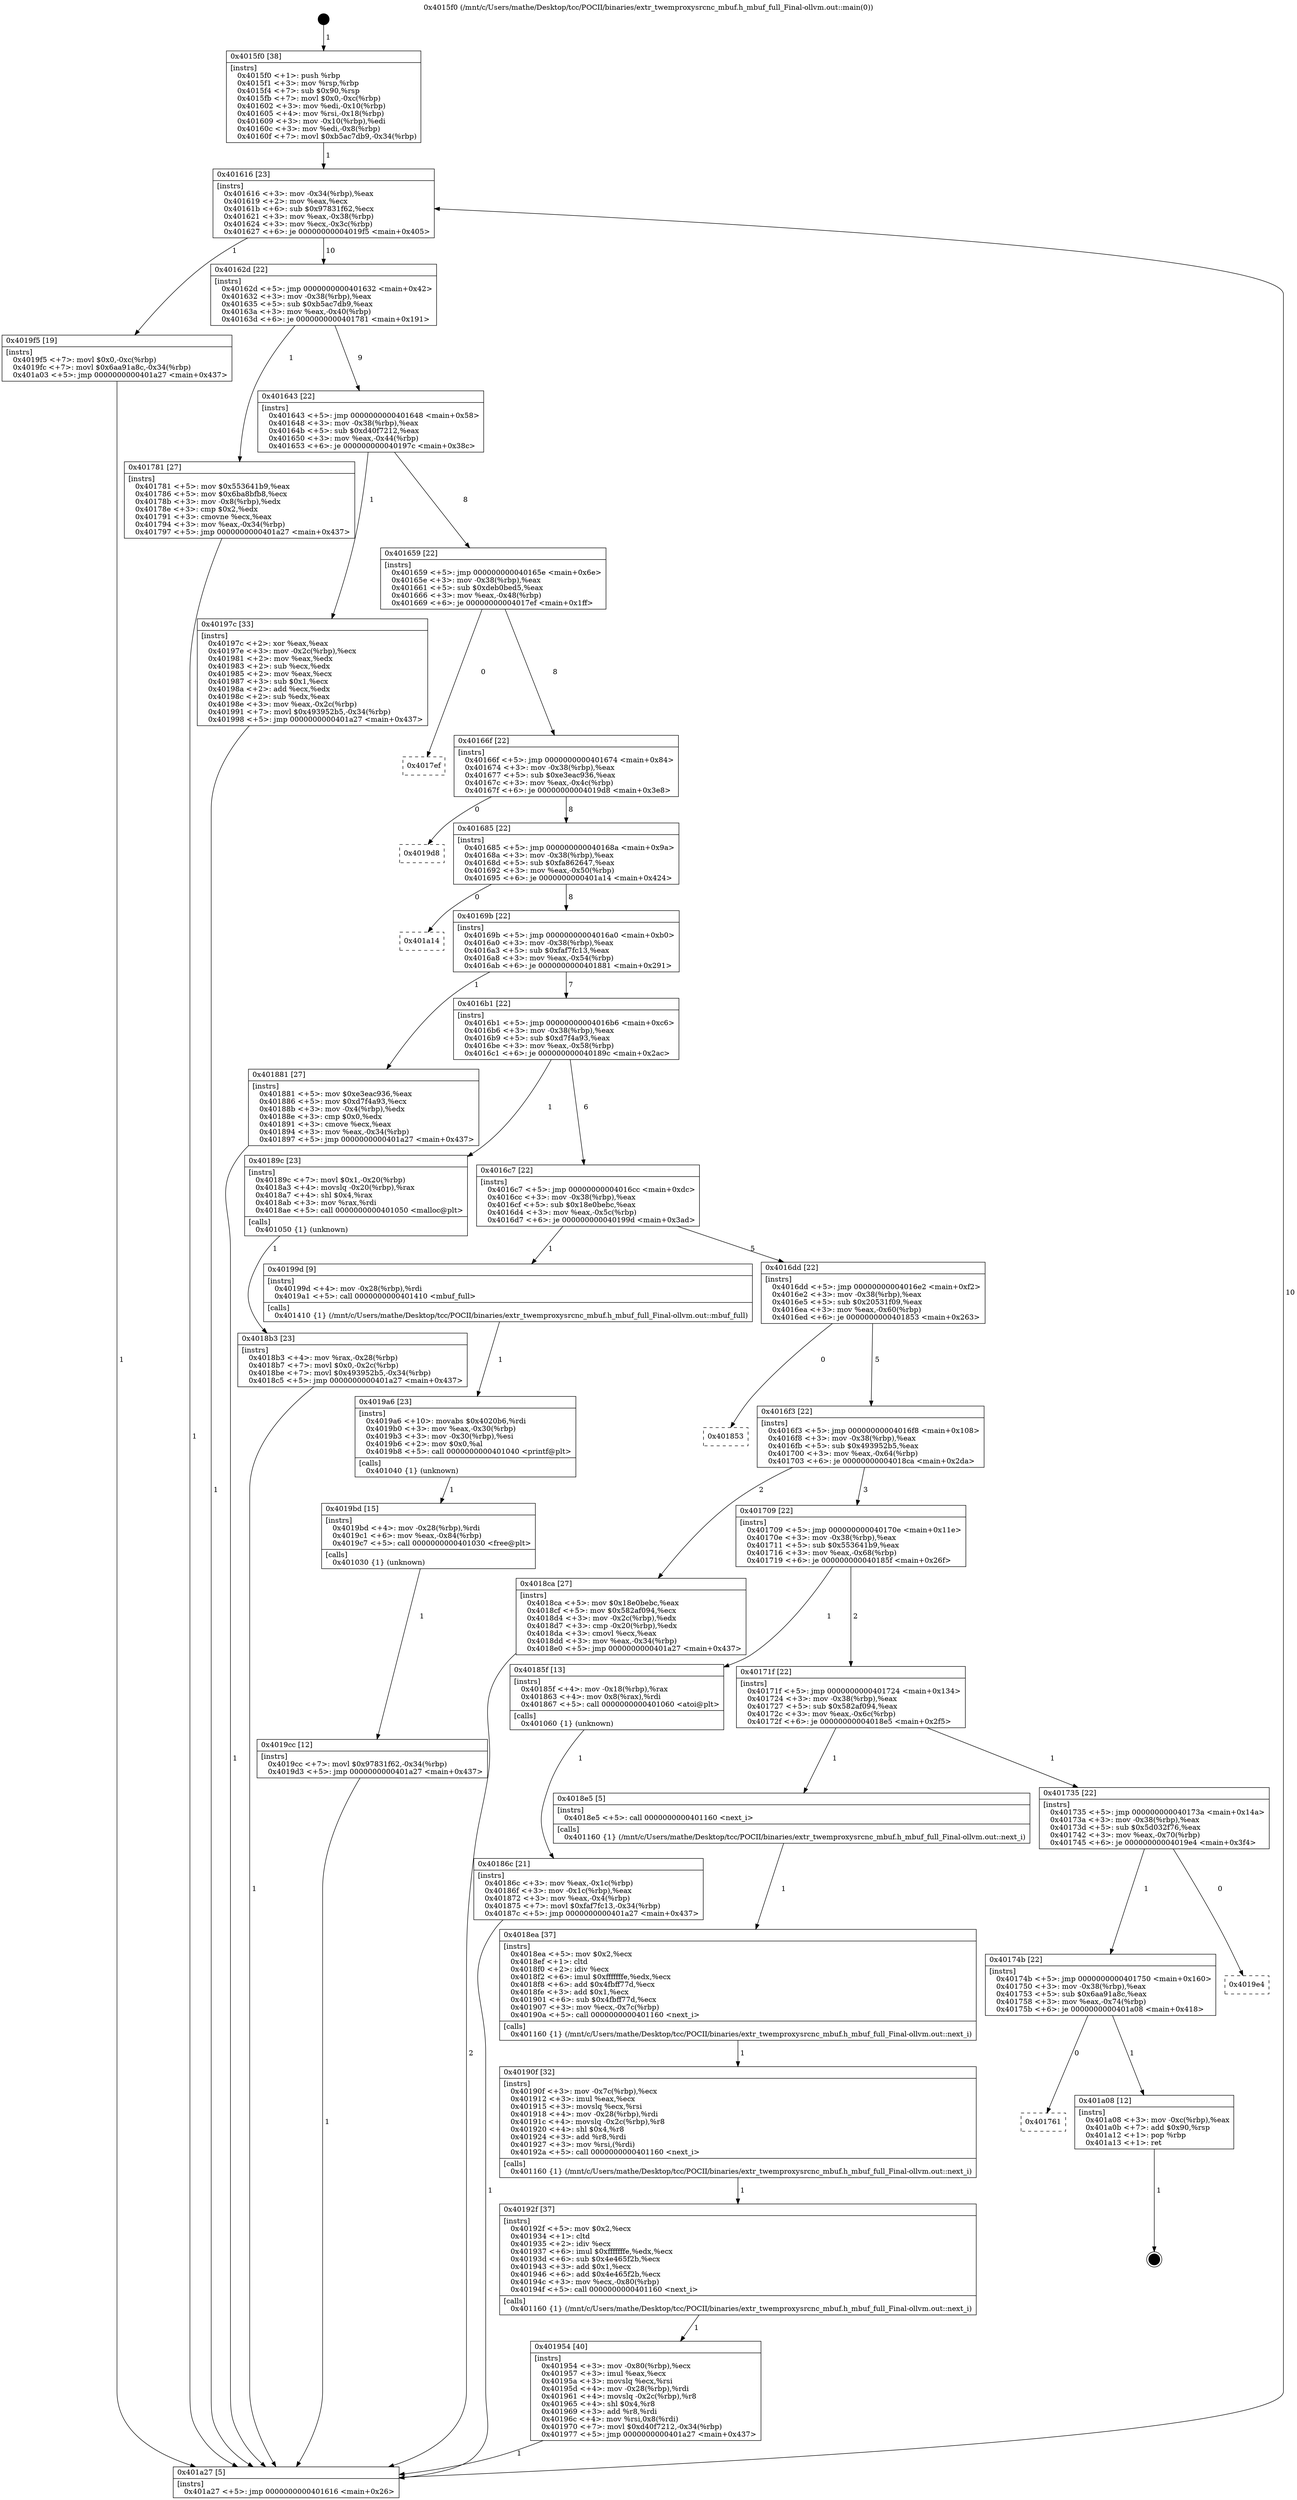 digraph "0x4015f0" {
  label = "0x4015f0 (/mnt/c/Users/mathe/Desktop/tcc/POCII/binaries/extr_twemproxysrcnc_mbuf.h_mbuf_full_Final-ollvm.out::main(0))"
  labelloc = "t"
  node[shape=record]

  Entry [label="",width=0.3,height=0.3,shape=circle,fillcolor=black,style=filled]
  "0x401616" [label="{
     0x401616 [23]\l
     | [instrs]\l
     &nbsp;&nbsp;0x401616 \<+3\>: mov -0x34(%rbp),%eax\l
     &nbsp;&nbsp;0x401619 \<+2\>: mov %eax,%ecx\l
     &nbsp;&nbsp;0x40161b \<+6\>: sub $0x97831f62,%ecx\l
     &nbsp;&nbsp;0x401621 \<+3\>: mov %eax,-0x38(%rbp)\l
     &nbsp;&nbsp;0x401624 \<+3\>: mov %ecx,-0x3c(%rbp)\l
     &nbsp;&nbsp;0x401627 \<+6\>: je 00000000004019f5 \<main+0x405\>\l
  }"]
  "0x4019f5" [label="{
     0x4019f5 [19]\l
     | [instrs]\l
     &nbsp;&nbsp;0x4019f5 \<+7\>: movl $0x0,-0xc(%rbp)\l
     &nbsp;&nbsp;0x4019fc \<+7\>: movl $0x6aa91a8c,-0x34(%rbp)\l
     &nbsp;&nbsp;0x401a03 \<+5\>: jmp 0000000000401a27 \<main+0x437\>\l
  }"]
  "0x40162d" [label="{
     0x40162d [22]\l
     | [instrs]\l
     &nbsp;&nbsp;0x40162d \<+5\>: jmp 0000000000401632 \<main+0x42\>\l
     &nbsp;&nbsp;0x401632 \<+3\>: mov -0x38(%rbp),%eax\l
     &nbsp;&nbsp;0x401635 \<+5\>: sub $0xb5ac7db9,%eax\l
     &nbsp;&nbsp;0x40163a \<+3\>: mov %eax,-0x40(%rbp)\l
     &nbsp;&nbsp;0x40163d \<+6\>: je 0000000000401781 \<main+0x191\>\l
  }"]
  Exit [label="",width=0.3,height=0.3,shape=circle,fillcolor=black,style=filled,peripheries=2]
  "0x401781" [label="{
     0x401781 [27]\l
     | [instrs]\l
     &nbsp;&nbsp;0x401781 \<+5\>: mov $0x553641b9,%eax\l
     &nbsp;&nbsp;0x401786 \<+5\>: mov $0x6ba8bfb8,%ecx\l
     &nbsp;&nbsp;0x40178b \<+3\>: mov -0x8(%rbp),%edx\l
     &nbsp;&nbsp;0x40178e \<+3\>: cmp $0x2,%edx\l
     &nbsp;&nbsp;0x401791 \<+3\>: cmovne %ecx,%eax\l
     &nbsp;&nbsp;0x401794 \<+3\>: mov %eax,-0x34(%rbp)\l
     &nbsp;&nbsp;0x401797 \<+5\>: jmp 0000000000401a27 \<main+0x437\>\l
  }"]
  "0x401643" [label="{
     0x401643 [22]\l
     | [instrs]\l
     &nbsp;&nbsp;0x401643 \<+5\>: jmp 0000000000401648 \<main+0x58\>\l
     &nbsp;&nbsp;0x401648 \<+3\>: mov -0x38(%rbp),%eax\l
     &nbsp;&nbsp;0x40164b \<+5\>: sub $0xd40f7212,%eax\l
     &nbsp;&nbsp;0x401650 \<+3\>: mov %eax,-0x44(%rbp)\l
     &nbsp;&nbsp;0x401653 \<+6\>: je 000000000040197c \<main+0x38c\>\l
  }"]
  "0x401a27" [label="{
     0x401a27 [5]\l
     | [instrs]\l
     &nbsp;&nbsp;0x401a27 \<+5\>: jmp 0000000000401616 \<main+0x26\>\l
  }"]
  "0x4015f0" [label="{
     0x4015f0 [38]\l
     | [instrs]\l
     &nbsp;&nbsp;0x4015f0 \<+1\>: push %rbp\l
     &nbsp;&nbsp;0x4015f1 \<+3\>: mov %rsp,%rbp\l
     &nbsp;&nbsp;0x4015f4 \<+7\>: sub $0x90,%rsp\l
     &nbsp;&nbsp;0x4015fb \<+7\>: movl $0x0,-0xc(%rbp)\l
     &nbsp;&nbsp;0x401602 \<+3\>: mov %edi,-0x10(%rbp)\l
     &nbsp;&nbsp;0x401605 \<+4\>: mov %rsi,-0x18(%rbp)\l
     &nbsp;&nbsp;0x401609 \<+3\>: mov -0x10(%rbp),%edi\l
     &nbsp;&nbsp;0x40160c \<+3\>: mov %edi,-0x8(%rbp)\l
     &nbsp;&nbsp;0x40160f \<+7\>: movl $0xb5ac7db9,-0x34(%rbp)\l
  }"]
  "0x401761" [label="{
     0x401761\l
  }", style=dashed]
  "0x40197c" [label="{
     0x40197c [33]\l
     | [instrs]\l
     &nbsp;&nbsp;0x40197c \<+2\>: xor %eax,%eax\l
     &nbsp;&nbsp;0x40197e \<+3\>: mov -0x2c(%rbp),%ecx\l
     &nbsp;&nbsp;0x401981 \<+2\>: mov %eax,%edx\l
     &nbsp;&nbsp;0x401983 \<+2\>: sub %ecx,%edx\l
     &nbsp;&nbsp;0x401985 \<+2\>: mov %eax,%ecx\l
     &nbsp;&nbsp;0x401987 \<+3\>: sub $0x1,%ecx\l
     &nbsp;&nbsp;0x40198a \<+2\>: add %ecx,%edx\l
     &nbsp;&nbsp;0x40198c \<+2\>: sub %edx,%eax\l
     &nbsp;&nbsp;0x40198e \<+3\>: mov %eax,-0x2c(%rbp)\l
     &nbsp;&nbsp;0x401991 \<+7\>: movl $0x493952b5,-0x34(%rbp)\l
     &nbsp;&nbsp;0x401998 \<+5\>: jmp 0000000000401a27 \<main+0x437\>\l
  }"]
  "0x401659" [label="{
     0x401659 [22]\l
     | [instrs]\l
     &nbsp;&nbsp;0x401659 \<+5\>: jmp 000000000040165e \<main+0x6e\>\l
     &nbsp;&nbsp;0x40165e \<+3\>: mov -0x38(%rbp),%eax\l
     &nbsp;&nbsp;0x401661 \<+5\>: sub $0xdeb0bed5,%eax\l
     &nbsp;&nbsp;0x401666 \<+3\>: mov %eax,-0x48(%rbp)\l
     &nbsp;&nbsp;0x401669 \<+6\>: je 00000000004017ef \<main+0x1ff\>\l
  }"]
  "0x401a08" [label="{
     0x401a08 [12]\l
     | [instrs]\l
     &nbsp;&nbsp;0x401a08 \<+3\>: mov -0xc(%rbp),%eax\l
     &nbsp;&nbsp;0x401a0b \<+7\>: add $0x90,%rsp\l
     &nbsp;&nbsp;0x401a12 \<+1\>: pop %rbp\l
     &nbsp;&nbsp;0x401a13 \<+1\>: ret\l
  }"]
  "0x4017ef" [label="{
     0x4017ef\l
  }", style=dashed]
  "0x40166f" [label="{
     0x40166f [22]\l
     | [instrs]\l
     &nbsp;&nbsp;0x40166f \<+5\>: jmp 0000000000401674 \<main+0x84\>\l
     &nbsp;&nbsp;0x401674 \<+3\>: mov -0x38(%rbp),%eax\l
     &nbsp;&nbsp;0x401677 \<+5\>: sub $0xe3eac936,%eax\l
     &nbsp;&nbsp;0x40167c \<+3\>: mov %eax,-0x4c(%rbp)\l
     &nbsp;&nbsp;0x40167f \<+6\>: je 00000000004019d8 \<main+0x3e8\>\l
  }"]
  "0x40174b" [label="{
     0x40174b [22]\l
     | [instrs]\l
     &nbsp;&nbsp;0x40174b \<+5\>: jmp 0000000000401750 \<main+0x160\>\l
     &nbsp;&nbsp;0x401750 \<+3\>: mov -0x38(%rbp),%eax\l
     &nbsp;&nbsp;0x401753 \<+5\>: sub $0x6aa91a8c,%eax\l
     &nbsp;&nbsp;0x401758 \<+3\>: mov %eax,-0x74(%rbp)\l
     &nbsp;&nbsp;0x40175b \<+6\>: je 0000000000401a08 \<main+0x418\>\l
  }"]
  "0x4019d8" [label="{
     0x4019d8\l
  }", style=dashed]
  "0x401685" [label="{
     0x401685 [22]\l
     | [instrs]\l
     &nbsp;&nbsp;0x401685 \<+5\>: jmp 000000000040168a \<main+0x9a\>\l
     &nbsp;&nbsp;0x40168a \<+3\>: mov -0x38(%rbp),%eax\l
     &nbsp;&nbsp;0x40168d \<+5\>: sub $0xfa862647,%eax\l
     &nbsp;&nbsp;0x401692 \<+3\>: mov %eax,-0x50(%rbp)\l
     &nbsp;&nbsp;0x401695 \<+6\>: je 0000000000401a14 \<main+0x424\>\l
  }"]
  "0x4019e4" [label="{
     0x4019e4\l
  }", style=dashed]
  "0x401a14" [label="{
     0x401a14\l
  }", style=dashed]
  "0x40169b" [label="{
     0x40169b [22]\l
     | [instrs]\l
     &nbsp;&nbsp;0x40169b \<+5\>: jmp 00000000004016a0 \<main+0xb0\>\l
     &nbsp;&nbsp;0x4016a0 \<+3\>: mov -0x38(%rbp),%eax\l
     &nbsp;&nbsp;0x4016a3 \<+5\>: sub $0xfaf7fc13,%eax\l
     &nbsp;&nbsp;0x4016a8 \<+3\>: mov %eax,-0x54(%rbp)\l
     &nbsp;&nbsp;0x4016ab \<+6\>: je 0000000000401881 \<main+0x291\>\l
  }"]
  "0x4019cc" [label="{
     0x4019cc [12]\l
     | [instrs]\l
     &nbsp;&nbsp;0x4019cc \<+7\>: movl $0x97831f62,-0x34(%rbp)\l
     &nbsp;&nbsp;0x4019d3 \<+5\>: jmp 0000000000401a27 \<main+0x437\>\l
  }"]
  "0x401881" [label="{
     0x401881 [27]\l
     | [instrs]\l
     &nbsp;&nbsp;0x401881 \<+5\>: mov $0xe3eac936,%eax\l
     &nbsp;&nbsp;0x401886 \<+5\>: mov $0xd7f4a93,%ecx\l
     &nbsp;&nbsp;0x40188b \<+3\>: mov -0x4(%rbp),%edx\l
     &nbsp;&nbsp;0x40188e \<+3\>: cmp $0x0,%edx\l
     &nbsp;&nbsp;0x401891 \<+3\>: cmove %ecx,%eax\l
     &nbsp;&nbsp;0x401894 \<+3\>: mov %eax,-0x34(%rbp)\l
     &nbsp;&nbsp;0x401897 \<+5\>: jmp 0000000000401a27 \<main+0x437\>\l
  }"]
  "0x4016b1" [label="{
     0x4016b1 [22]\l
     | [instrs]\l
     &nbsp;&nbsp;0x4016b1 \<+5\>: jmp 00000000004016b6 \<main+0xc6\>\l
     &nbsp;&nbsp;0x4016b6 \<+3\>: mov -0x38(%rbp),%eax\l
     &nbsp;&nbsp;0x4016b9 \<+5\>: sub $0xd7f4a93,%eax\l
     &nbsp;&nbsp;0x4016be \<+3\>: mov %eax,-0x58(%rbp)\l
     &nbsp;&nbsp;0x4016c1 \<+6\>: je 000000000040189c \<main+0x2ac\>\l
  }"]
  "0x4019bd" [label="{
     0x4019bd [15]\l
     | [instrs]\l
     &nbsp;&nbsp;0x4019bd \<+4\>: mov -0x28(%rbp),%rdi\l
     &nbsp;&nbsp;0x4019c1 \<+6\>: mov %eax,-0x84(%rbp)\l
     &nbsp;&nbsp;0x4019c7 \<+5\>: call 0000000000401030 \<free@plt\>\l
     | [calls]\l
     &nbsp;&nbsp;0x401030 \{1\} (unknown)\l
  }"]
  "0x40189c" [label="{
     0x40189c [23]\l
     | [instrs]\l
     &nbsp;&nbsp;0x40189c \<+7\>: movl $0x1,-0x20(%rbp)\l
     &nbsp;&nbsp;0x4018a3 \<+4\>: movslq -0x20(%rbp),%rax\l
     &nbsp;&nbsp;0x4018a7 \<+4\>: shl $0x4,%rax\l
     &nbsp;&nbsp;0x4018ab \<+3\>: mov %rax,%rdi\l
     &nbsp;&nbsp;0x4018ae \<+5\>: call 0000000000401050 \<malloc@plt\>\l
     | [calls]\l
     &nbsp;&nbsp;0x401050 \{1\} (unknown)\l
  }"]
  "0x4016c7" [label="{
     0x4016c7 [22]\l
     | [instrs]\l
     &nbsp;&nbsp;0x4016c7 \<+5\>: jmp 00000000004016cc \<main+0xdc\>\l
     &nbsp;&nbsp;0x4016cc \<+3\>: mov -0x38(%rbp),%eax\l
     &nbsp;&nbsp;0x4016cf \<+5\>: sub $0x18e0bebc,%eax\l
     &nbsp;&nbsp;0x4016d4 \<+3\>: mov %eax,-0x5c(%rbp)\l
     &nbsp;&nbsp;0x4016d7 \<+6\>: je 000000000040199d \<main+0x3ad\>\l
  }"]
  "0x4019a6" [label="{
     0x4019a6 [23]\l
     | [instrs]\l
     &nbsp;&nbsp;0x4019a6 \<+10\>: movabs $0x4020b6,%rdi\l
     &nbsp;&nbsp;0x4019b0 \<+3\>: mov %eax,-0x30(%rbp)\l
     &nbsp;&nbsp;0x4019b3 \<+3\>: mov -0x30(%rbp),%esi\l
     &nbsp;&nbsp;0x4019b6 \<+2\>: mov $0x0,%al\l
     &nbsp;&nbsp;0x4019b8 \<+5\>: call 0000000000401040 \<printf@plt\>\l
     | [calls]\l
     &nbsp;&nbsp;0x401040 \{1\} (unknown)\l
  }"]
  "0x40199d" [label="{
     0x40199d [9]\l
     | [instrs]\l
     &nbsp;&nbsp;0x40199d \<+4\>: mov -0x28(%rbp),%rdi\l
     &nbsp;&nbsp;0x4019a1 \<+5\>: call 0000000000401410 \<mbuf_full\>\l
     | [calls]\l
     &nbsp;&nbsp;0x401410 \{1\} (/mnt/c/Users/mathe/Desktop/tcc/POCII/binaries/extr_twemproxysrcnc_mbuf.h_mbuf_full_Final-ollvm.out::mbuf_full)\l
  }"]
  "0x4016dd" [label="{
     0x4016dd [22]\l
     | [instrs]\l
     &nbsp;&nbsp;0x4016dd \<+5\>: jmp 00000000004016e2 \<main+0xf2\>\l
     &nbsp;&nbsp;0x4016e2 \<+3\>: mov -0x38(%rbp),%eax\l
     &nbsp;&nbsp;0x4016e5 \<+5\>: sub $0x20531f09,%eax\l
     &nbsp;&nbsp;0x4016ea \<+3\>: mov %eax,-0x60(%rbp)\l
     &nbsp;&nbsp;0x4016ed \<+6\>: je 0000000000401853 \<main+0x263\>\l
  }"]
  "0x401954" [label="{
     0x401954 [40]\l
     | [instrs]\l
     &nbsp;&nbsp;0x401954 \<+3\>: mov -0x80(%rbp),%ecx\l
     &nbsp;&nbsp;0x401957 \<+3\>: imul %eax,%ecx\l
     &nbsp;&nbsp;0x40195a \<+3\>: movslq %ecx,%rsi\l
     &nbsp;&nbsp;0x40195d \<+4\>: mov -0x28(%rbp),%rdi\l
     &nbsp;&nbsp;0x401961 \<+4\>: movslq -0x2c(%rbp),%r8\l
     &nbsp;&nbsp;0x401965 \<+4\>: shl $0x4,%r8\l
     &nbsp;&nbsp;0x401969 \<+3\>: add %r8,%rdi\l
     &nbsp;&nbsp;0x40196c \<+4\>: mov %rsi,0x8(%rdi)\l
     &nbsp;&nbsp;0x401970 \<+7\>: movl $0xd40f7212,-0x34(%rbp)\l
     &nbsp;&nbsp;0x401977 \<+5\>: jmp 0000000000401a27 \<main+0x437\>\l
  }"]
  "0x401853" [label="{
     0x401853\l
  }", style=dashed]
  "0x4016f3" [label="{
     0x4016f3 [22]\l
     | [instrs]\l
     &nbsp;&nbsp;0x4016f3 \<+5\>: jmp 00000000004016f8 \<main+0x108\>\l
     &nbsp;&nbsp;0x4016f8 \<+3\>: mov -0x38(%rbp),%eax\l
     &nbsp;&nbsp;0x4016fb \<+5\>: sub $0x493952b5,%eax\l
     &nbsp;&nbsp;0x401700 \<+3\>: mov %eax,-0x64(%rbp)\l
     &nbsp;&nbsp;0x401703 \<+6\>: je 00000000004018ca \<main+0x2da\>\l
  }"]
  "0x40192f" [label="{
     0x40192f [37]\l
     | [instrs]\l
     &nbsp;&nbsp;0x40192f \<+5\>: mov $0x2,%ecx\l
     &nbsp;&nbsp;0x401934 \<+1\>: cltd\l
     &nbsp;&nbsp;0x401935 \<+2\>: idiv %ecx\l
     &nbsp;&nbsp;0x401937 \<+6\>: imul $0xfffffffe,%edx,%ecx\l
     &nbsp;&nbsp;0x40193d \<+6\>: sub $0x4e465f2b,%ecx\l
     &nbsp;&nbsp;0x401943 \<+3\>: add $0x1,%ecx\l
     &nbsp;&nbsp;0x401946 \<+6\>: add $0x4e465f2b,%ecx\l
     &nbsp;&nbsp;0x40194c \<+3\>: mov %ecx,-0x80(%rbp)\l
     &nbsp;&nbsp;0x40194f \<+5\>: call 0000000000401160 \<next_i\>\l
     | [calls]\l
     &nbsp;&nbsp;0x401160 \{1\} (/mnt/c/Users/mathe/Desktop/tcc/POCII/binaries/extr_twemproxysrcnc_mbuf.h_mbuf_full_Final-ollvm.out::next_i)\l
  }"]
  "0x4018ca" [label="{
     0x4018ca [27]\l
     | [instrs]\l
     &nbsp;&nbsp;0x4018ca \<+5\>: mov $0x18e0bebc,%eax\l
     &nbsp;&nbsp;0x4018cf \<+5\>: mov $0x582af094,%ecx\l
     &nbsp;&nbsp;0x4018d4 \<+3\>: mov -0x2c(%rbp),%edx\l
     &nbsp;&nbsp;0x4018d7 \<+3\>: cmp -0x20(%rbp),%edx\l
     &nbsp;&nbsp;0x4018da \<+3\>: cmovl %ecx,%eax\l
     &nbsp;&nbsp;0x4018dd \<+3\>: mov %eax,-0x34(%rbp)\l
     &nbsp;&nbsp;0x4018e0 \<+5\>: jmp 0000000000401a27 \<main+0x437\>\l
  }"]
  "0x401709" [label="{
     0x401709 [22]\l
     | [instrs]\l
     &nbsp;&nbsp;0x401709 \<+5\>: jmp 000000000040170e \<main+0x11e\>\l
     &nbsp;&nbsp;0x40170e \<+3\>: mov -0x38(%rbp),%eax\l
     &nbsp;&nbsp;0x401711 \<+5\>: sub $0x553641b9,%eax\l
     &nbsp;&nbsp;0x401716 \<+3\>: mov %eax,-0x68(%rbp)\l
     &nbsp;&nbsp;0x401719 \<+6\>: je 000000000040185f \<main+0x26f\>\l
  }"]
  "0x40190f" [label="{
     0x40190f [32]\l
     | [instrs]\l
     &nbsp;&nbsp;0x40190f \<+3\>: mov -0x7c(%rbp),%ecx\l
     &nbsp;&nbsp;0x401912 \<+3\>: imul %eax,%ecx\l
     &nbsp;&nbsp;0x401915 \<+3\>: movslq %ecx,%rsi\l
     &nbsp;&nbsp;0x401918 \<+4\>: mov -0x28(%rbp),%rdi\l
     &nbsp;&nbsp;0x40191c \<+4\>: movslq -0x2c(%rbp),%r8\l
     &nbsp;&nbsp;0x401920 \<+4\>: shl $0x4,%r8\l
     &nbsp;&nbsp;0x401924 \<+3\>: add %r8,%rdi\l
     &nbsp;&nbsp;0x401927 \<+3\>: mov %rsi,(%rdi)\l
     &nbsp;&nbsp;0x40192a \<+5\>: call 0000000000401160 \<next_i\>\l
     | [calls]\l
     &nbsp;&nbsp;0x401160 \{1\} (/mnt/c/Users/mathe/Desktop/tcc/POCII/binaries/extr_twemproxysrcnc_mbuf.h_mbuf_full_Final-ollvm.out::next_i)\l
  }"]
  "0x40185f" [label="{
     0x40185f [13]\l
     | [instrs]\l
     &nbsp;&nbsp;0x40185f \<+4\>: mov -0x18(%rbp),%rax\l
     &nbsp;&nbsp;0x401863 \<+4\>: mov 0x8(%rax),%rdi\l
     &nbsp;&nbsp;0x401867 \<+5\>: call 0000000000401060 \<atoi@plt\>\l
     | [calls]\l
     &nbsp;&nbsp;0x401060 \{1\} (unknown)\l
  }"]
  "0x40171f" [label="{
     0x40171f [22]\l
     | [instrs]\l
     &nbsp;&nbsp;0x40171f \<+5\>: jmp 0000000000401724 \<main+0x134\>\l
     &nbsp;&nbsp;0x401724 \<+3\>: mov -0x38(%rbp),%eax\l
     &nbsp;&nbsp;0x401727 \<+5\>: sub $0x582af094,%eax\l
     &nbsp;&nbsp;0x40172c \<+3\>: mov %eax,-0x6c(%rbp)\l
     &nbsp;&nbsp;0x40172f \<+6\>: je 00000000004018e5 \<main+0x2f5\>\l
  }"]
  "0x40186c" [label="{
     0x40186c [21]\l
     | [instrs]\l
     &nbsp;&nbsp;0x40186c \<+3\>: mov %eax,-0x1c(%rbp)\l
     &nbsp;&nbsp;0x40186f \<+3\>: mov -0x1c(%rbp),%eax\l
     &nbsp;&nbsp;0x401872 \<+3\>: mov %eax,-0x4(%rbp)\l
     &nbsp;&nbsp;0x401875 \<+7\>: movl $0xfaf7fc13,-0x34(%rbp)\l
     &nbsp;&nbsp;0x40187c \<+5\>: jmp 0000000000401a27 \<main+0x437\>\l
  }"]
  "0x4018b3" [label="{
     0x4018b3 [23]\l
     | [instrs]\l
     &nbsp;&nbsp;0x4018b3 \<+4\>: mov %rax,-0x28(%rbp)\l
     &nbsp;&nbsp;0x4018b7 \<+7\>: movl $0x0,-0x2c(%rbp)\l
     &nbsp;&nbsp;0x4018be \<+7\>: movl $0x493952b5,-0x34(%rbp)\l
     &nbsp;&nbsp;0x4018c5 \<+5\>: jmp 0000000000401a27 \<main+0x437\>\l
  }"]
  "0x4018ea" [label="{
     0x4018ea [37]\l
     | [instrs]\l
     &nbsp;&nbsp;0x4018ea \<+5\>: mov $0x2,%ecx\l
     &nbsp;&nbsp;0x4018ef \<+1\>: cltd\l
     &nbsp;&nbsp;0x4018f0 \<+2\>: idiv %ecx\l
     &nbsp;&nbsp;0x4018f2 \<+6\>: imul $0xfffffffe,%edx,%ecx\l
     &nbsp;&nbsp;0x4018f8 \<+6\>: add $0x4fbff77d,%ecx\l
     &nbsp;&nbsp;0x4018fe \<+3\>: add $0x1,%ecx\l
     &nbsp;&nbsp;0x401901 \<+6\>: sub $0x4fbff77d,%ecx\l
     &nbsp;&nbsp;0x401907 \<+3\>: mov %ecx,-0x7c(%rbp)\l
     &nbsp;&nbsp;0x40190a \<+5\>: call 0000000000401160 \<next_i\>\l
     | [calls]\l
     &nbsp;&nbsp;0x401160 \{1\} (/mnt/c/Users/mathe/Desktop/tcc/POCII/binaries/extr_twemproxysrcnc_mbuf.h_mbuf_full_Final-ollvm.out::next_i)\l
  }"]
  "0x4018e5" [label="{
     0x4018e5 [5]\l
     | [instrs]\l
     &nbsp;&nbsp;0x4018e5 \<+5\>: call 0000000000401160 \<next_i\>\l
     | [calls]\l
     &nbsp;&nbsp;0x401160 \{1\} (/mnt/c/Users/mathe/Desktop/tcc/POCII/binaries/extr_twemproxysrcnc_mbuf.h_mbuf_full_Final-ollvm.out::next_i)\l
  }"]
  "0x401735" [label="{
     0x401735 [22]\l
     | [instrs]\l
     &nbsp;&nbsp;0x401735 \<+5\>: jmp 000000000040173a \<main+0x14a\>\l
     &nbsp;&nbsp;0x40173a \<+3\>: mov -0x38(%rbp),%eax\l
     &nbsp;&nbsp;0x40173d \<+5\>: sub $0x5d032f76,%eax\l
     &nbsp;&nbsp;0x401742 \<+3\>: mov %eax,-0x70(%rbp)\l
     &nbsp;&nbsp;0x401745 \<+6\>: je 00000000004019e4 \<main+0x3f4\>\l
  }"]
  Entry -> "0x4015f0" [label=" 1"]
  "0x401616" -> "0x4019f5" [label=" 1"]
  "0x401616" -> "0x40162d" [label=" 10"]
  "0x401a08" -> Exit [label=" 1"]
  "0x40162d" -> "0x401781" [label=" 1"]
  "0x40162d" -> "0x401643" [label=" 9"]
  "0x401781" -> "0x401a27" [label=" 1"]
  "0x4015f0" -> "0x401616" [label=" 1"]
  "0x401a27" -> "0x401616" [label=" 10"]
  "0x40174b" -> "0x401761" [label=" 0"]
  "0x401643" -> "0x40197c" [label=" 1"]
  "0x401643" -> "0x401659" [label=" 8"]
  "0x40174b" -> "0x401a08" [label=" 1"]
  "0x401659" -> "0x4017ef" [label=" 0"]
  "0x401659" -> "0x40166f" [label=" 8"]
  "0x401735" -> "0x40174b" [label=" 1"]
  "0x40166f" -> "0x4019d8" [label=" 0"]
  "0x40166f" -> "0x401685" [label=" 8"]
  "0x401735" -> "0x4019e4" [label=" 0"]
  "0x401685" -> "0x401a14" [label=" 0"]
  "0x401685" -> "0x40169b" [label=" 8"]
  "0x4019f5" -> "0x401a27" [label=" 1"]
  "0x40169b" -> "0x401881" [label=" 1"]
  "0x40169b" -> "0x4016b1" [label=" 7"]
  "0x4019cc" -> "0x401a27" [label=" 1"]
  "0x4016b1" -> "0x40189c" [label=" 1"]
  "0x4016b1" -> "0x4016c7" [label=" 6"]
  "0x4019bd" -> "0x4019cc" [label=" 1"]
  "0x4016c7" -> "0x40199d" [label=" 1"]
  "0x4016c7" -> "0x4016dd" [label=" 5"]
  "0x4019a6" -> "0x4019bd" [label=" 1"]
  "0x4016dd" -> "0x401853" [label=" 0"]
  "0x4016dd" -> "0x4016f3" [label=" 5"]
  "0x40199d" -> "0x4019a6" [label=" 1"]
  "0x4016f3" -> "0x4018ca" [label=" 2"]
  "0x4016f3" -> "0x401709" [label=" 3"]
  "0x40197c" -> "0x401a27" [label=" 1"]
  "0x401709" -> "0x40185f" [label=" 1"]
  "0x401709" -> "0x40171f" [label=" 2"]
  "0x40185f" -> "0x40186c" [label=" 1"]
  "0x40186c" -> "0x401a27" [label=" 1"]
  "0x401881" -> "0x401a27" [label=" 1"]
  "0x40189c" -> "0x4018b3" [label=" 1"]
  "0x4018b3" -> "0x401a27" [label=" 1"]
  "0x4018ca" -> "0x401a27" [label=" 2"]
  "0x401954" -> "0x401a27" [label=" 1"]
  "0x40171f" -> "0x4018e5" [label=" 1"]
  "0x40171f" -> "0x401735" [label=" 1"]
  "0x4018e5" -> "0x4018ea" [label=" 1"]
  "0x4018ea" -> "0x40190f" [label=" 1"]
  "0x40190f" -> "0x40192f" [label=" 1"]
  "0x40192f" -> "0x401954" [label=" 1"]
}
